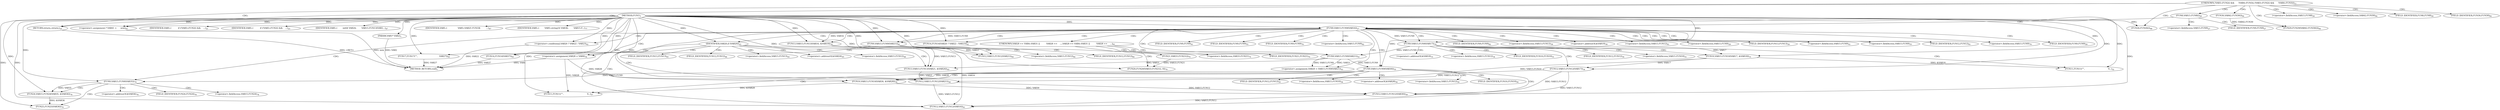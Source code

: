 digraph "FUN1" {  
"8" [label = <(METHOD,FUN1)<SUB>1</SUB>> ]
"178" [label = <(METHOD_RETURN,void)<SUB>1</SUB>> ]
"9" [label = <(PARAM,VAR1* VAR2)<SUB>1</SUB>> ]
"15" [label = <(IDENTIFIER,VAR5,{

  

  

  

  

  if (!VAR3::FUN2() &amp;&amp;

    ...)<SUB>21</SUB>> ]
"16" [label = <(IDENTIFIER,VAR5,{

  

  

  

  

  if (!VAR3::FUN2() &amp;&amp;

    ...)<SUB>23</SUB>> ]
"168" [label = <(FUN26,FUN26())<SUB>88</SUB>> ]
"170" [label = <(&lt;operator&gt;.assignment,* VAR41 =
      new)<SUB>93</SUB>> ]
"173" [label = <(FUN29,FUN29(VAR42.FUN30()))<SUB>94</SUB>> ]
"18" [label = <(FUN8,VAR15.FUN8())<SUB>26</SUB>> ]
"14" [label = <(RETURN,return;,return;)<SUB>16</SUB>> ]
"174" [label = <(FUN30,VAR42.FUN30())<SUB>94</SUB>> ]
"24" [label = <(FUN9,VAR15.FUN9(VAR16))<SUB>27</SUB>> ]
"54" [label = <(FUN13,VAR15.FUN13(VAR16, &amp;VAR19))<SUB>39</SUB>> ]
"62" [label = <(&lt;operator&gt;.assignment,VAR20 = VAR15.FUN9(VAR21))<SUB>41</SUB>> ]
"69" [label = <(FUN14,FUN14(VAR20 ? VAR22 : VAR23))<SUB>42</SUB>> ]
"95" [label = <(&lt;operator&gt;.assignment,VAR28 = VAR4)<SUB>54</SUB>> ]
"120" [label = <(FUN12,VAR15.FUN12(VAR16))<SUB>61</SUB>> ]
"31" [label = <(FUN9,VAR15.FUN9(VAR17))<SUB>29</SUB>> ]
"75" [label = <(IDENTIFIER,VAR20,if (VAR20))<SUB>43</SUB>> ]
"99" [label = <(FUN9,VAR15.FUN9(VAR30))<SUB>55</SUB>> ]
"136" [label = <(FUN9,VAR15.FUN9(VAR35))<SUB>76</SUB>> ]
"38" [label = <(FUN10,VAR15.FUN10(VAR17, &amp;VAR18))<SUB>31</SUB>> ]
"45" [label = <(FUN11,FUN11(&quot;&quot;,
                                    V...)<SUB>32</SUB>> ]
"48" [label = <(FUN12,VAR15.FUN12(VAR17))<SUB>34</SUB>> ]
"64" [label = <(FUN9,VAR15.FUN9(VAR21))<SUB>41</SUB>> ]
"70" [label = <(&lt;operator&gt;.conditional,VAR20 ? VAR22 : VAR23)<SUB>42</SUB>> ]
"78" [label = <(FUN13,VAR15.FUN13(VAR21, &amp;VAR24))<SUB>45</SUB>> ]
"85" [label = <(FUN12,VAR15.FUN12(VAR21))<SUB>46</SUB>> ]
"90" [label = <(IDENTIFIER,VAR5,{
        int64 VAR24;
        VAR15.FUN13(VAR2...)<SUB>47</SUB>> ]
"91" [label = <(FUN17,FUN17(&quot;&quot;,
                                 VAR27))<SUB>50</SUB>> ]
"105" [label = <(FUN10,VAR15.FUN10(VAR30, &amp;VAR28))<SUB>56</SUB>> ]
"112" [label = <(FUN11,FUN11(&quot;&quot;,
                                    V...)<SUB>57</SUB>> ]
"115" [label = <(FUN12,VAR15.FUN12(VAR30))<SUB>59</SUB>> ]
"128" [label = <(IDENTIFIER,VAR5,{
        
        VAR5::VAR25 FUN18(
         ...)<SUB>67</SUB>> ]
"129" [label = <(FUN20,FUN20(VAR33.FUN21(), 0))<SUB>70</SUB>> ]
"142" [label = <(IDENTIFIER,VAR5,{
        VAR5::string16 VAR36;
        VAR15.F...)<SUB>77</SUB>> ]
"143" [label = <(FUN24,VAR15.FUN24(VAR35, &amp;VAR36))<SUB>78</SUB>> ]
"150" [label = <(FUN25,FUN25(VAR36))<SUB>79</SUB>> ]
"155" [label = <(FUN9,VAR15.FUN9(VAR21))<SUB>82</SUB>> ]
"161" [label = <(FUN14,FUN14(VAR37))<SUB>83</SUB>> ]
"163" [label = <(FUN12,VAR15.FUN12(VAR21))<SUB>84</SUB>> ]
"130" [label = <(FUN21,VAR33.FUN21())<SUB>70</SUB>> ]
"12" [label = <(UNKNOWN,!VAR3::FUN2() &amp;&amp;

      !VAR4::FUN3(),!VAR3::FUN2() &amp;&amp;

      !VAR4::FUN3())<SUB>11</SUB>> ]
"19" [label = <(&lt;operator&gt;.fieldAccess,VAR15.FUN8)<SUB>26</SUB>> ]
"175" [label = <(&lt;operator&gt;.fieldAccess,VAR42.FUN30)<SUB>94</SUB>> ]
"21" [label = <(FIELD_IDENTIFIER,FUN8,FUN8)<SUB>26</SUB>> ]
"177" [label = <(FIELD_IDENTIFIER,FUN30,FUN30)<SUB>94</SUB>> ]
"25" [label = <(&lt;operator&gt;.fieldAccess,VAR15.FUN9)<SUB>27</SUB>> ]
"27" [label = <(FIELD_IDENTIFIER,FUN9,FUN9)<SUB>27</SUB>> ]
"55" [label = <(&lt;operator&gt;.fieldAccess,VAR15.FUN13)<SUB>39</SUB>> ]
"59" [label = <(&lt;operator&gt;.addressOf,&amp;VAR19)<SUB>39</SUB>> ]
"121" [label = <(&lt;operator&gt;.fieldAccess,VAR15.FUN12)<SUB>61</SUB>> ]
"126" [label = <(UNKNOWN,VAR28 == VAR4::VAR31 ||
          VAR28 ==
    ...,VAR28 == VAR4::VAR31 ||
          VAR28 ==
    ...)<SUB>63</SUB>> ]
"32" [label = <(&lt;operator&gt;.fieldAccess,VAR15.FUN9)<SUB>29</SUB>> ]
"57" [label = <(FIELD_IDENTIFIER,FUN13,FUN13)<SUB>39</SUB>> ]
"65" [label = <(&lt;operator&gt;.fieldAccess,VAR15.FUN9)<SUB>41</SUB>> ]
"100" [label = <(&lt;operator&gt;.fieldAccess,VAR15.FUN9)<SUB>55</SUB>> ]
"123" [label = <(FIELD_IDENTIFIER,FUN12,FUN12)<SUB>61</SUB>> ]
"137" [label = <(&lt;operator&gt;.fieldAccess,VAR15.FUN9)<SUB>76</SUB>> ]
"34" [label = <(FIELD_IDENTIFIER,FUN9,FUN9)<SUB>29</SUB>> ]
"39" [label = <(&lt;operator&gt;.fieldAccess,VAR15.FUN10)<SUB>31</SUB>> ]
"43" [label = <(&lt;operator&gt;.addressOf,&amp;VAR18)<SUB>31</SUB>> ]
"49" [label = <(&lt;operator&gt;.fieldAccess,VAR15.FUN12)<SUB>34</SUB>> ]
"67" [label = <(FIELD_IDENTIFIER,FUN9,FUN9)<SUB>41</SUB>> ]
"79" [label = <(&lt;operator&gt;.fieldAccess,VAR15.FUN13)<SUB>45</SUB>> ]
"83" [label = <(&lt;operator&gt;.addressOf,&amp;VAR24)<SUB>45</SUB>> ]
"86" [label = <(&lt;operator&gt;.fieldAccess,VAR15.FUN12)<SUB>46</SUB>> ]
"102" [label = <(FIELD_IDENTIFIER,FUN9,FUN9)<SUB>55</SUB>> ]
"106" [label = <(&lt;operator&gt;.fieldAccess,VAR15.FUN10)<SUB>56</SUB>> ]
"110" [label = <(&lt;operator&gt;.addressOf,&amp;VAR28)<SUB>56</SUB>> ]
"116" [label = <(&lt;operator&gt;.fieldAccess,VAR15.FUN12)<SUB>59</SUB>> ]
"139" [label = <(FIELD_IDENTIFIER,FUN9,FUN9)<SUB>76</SUB>> ]
"144" [label = <(&lt;operator&gt;.fieldAccess,VAR15.FUN24)<SUB>78</SUB>> ]
"148" [label = <(&lt;operator&gt;.addressOf,&amp;VAR36)<SUB>78</SUB>> ]
"156" [label = <(&lt;operator&gt;.fieldAccess,VAR15.FUN9)<SUB>82</SUB>> ]
"41" [label = <(FIELD_IDENTIFIER,FUN10,FUN10)<SUB>31</SUB>> ]
"51" [label = <(FIELD_IDENTIFIER,FUN12,FUN12)<SUB>34</SUB>> ]
"81" [label = <(FIELD_IDENTIFIER,FUN13,FUN13)<SUB>45</SUB>> ]
"88" [label = <(FIELD_IDENTIFIER,FUN12,FUN12)<SUB>46</SUB>> ]
"108" [label = <(FIELD_IDENTIFIER,FUN10,FUN10)<SUB>56</SUB>> ]
"118" [label = <(FIELD_IDENTIFIER,FUN12,FUN12)<SUB>59</SUB>> ]
"131" [label = <(&lt;operator&gt;.fieldAccess,VAR33.FUN21)<SUB>70</SUB>> ]
"146" [label = <(FIELD_IDENTIFIER,FUN24,FUN24)<SUB>78</SUB>> ]
"158" [label = <(FIELD_IDENTIFIER,FUN9,FUN9)<SUB>82</SUB>> ]
"164" [label = <(&lt;operator&gt;.fieldAccess,VAR15.FUN12)<SUB>84</SUB>> ]
"133" [label = <(FIELD_IDENTIFIER,FUN21,FUN21)<SUB>70</SUB>> ]
"166" [label = <(FIELD_IDENTIFIER,FUN12,FUN12)<SUB>84</SUB>> ]
  "14" -> "178"  [ label = "DDG: &lt;RET&gt;"] 
  "9" -> "178"  [ label = "DDG: VAR2"] 
  "70" -> "178"  [ label = "DDG: VAR22"] 
  "170" -> "178"  [ label = "DDG: new"] 
  "91" -> "178"  [ label = "DDG: VAR27"] 
  "95" -> "178"  [ label = "DDG: VAR4"] 
  "161" -> "178"  [ label = "DDG: VAR37"] 
  "8" -> "9"  [ label = "DDG: "] 
  "8" -> "15"  [ label = "DDG: "] 
  "8" -> "16"  [ label = "DDG: "] 
  "8" -> "168"  [ label = "DDG: "] 
  "8" -> "170"  [ label = "DDG: "] 
  "174" -> "173"  [ label = "DDG: VAR42.FUN30"] 
  "8" -> "14"  [ label = "DDG: "] 
  "8" -> "24"  [ label = "DDG: "] 
  "64" -> "62"  [ label = "DDG: VAR15.FUN9"] 
  "64" -> "62"  [ label = "DDG: VAR21"] 
  "8" -> "95"  [ label = "DDG: "] 
  "24" -> "54"  [ label = "DDG: VAR16"] 
  "8" -> "54"  [ label = "DDG: "] 
  "8" -> "69"  [ label = "DDG: "] 
  "8" -> "75"  [ label = "DDG: "] 
  "48" -> "120"  [ label = "DDG: VAR15.FUN12"] 
  "85" -> "120"  [ label = "DDG: VAR15.FUN12"] 
  "115" -> "120"  [ label = "DDG: VAR15.FUN12"] 
  "54" -> "120"  [ label = "DDG: VAR16"] 
  "8" -> "120"  [ label = "DDG: "] 
  "24" -> "31"  [ label = "DDG: VAR15.FUN9"] 
  "8" -> "31"  [ label = "DDG: "] 
  "31" -> "64"  [ label = "DDG: VAR15.FUN9"] 
  "8" -> "64"  [ label = "DDG: "] 
  "8" -> "70"  [ label = "DDG: "] 
  "8" -> "90"  [ label = "DDG: "] 
  "64" -> "99"  [ label = "DDG: VAR15.FUN9"] 
  "8" -> "99"  [ label = "DDG: "] 
  "8" -> "128"  [ label = "DDG: "] 
  "99" -> "136"  [ label = "DDG: VAR15.FUN9"] 
  "8" -> "136"  [ label = "DDG: "] 
  "8" -> "142"  [ label = "DDG: "] 
  "31" -> "38"  [ label = "DDG: VAR17"] 
  "8" -> "38"  [ label = "DDG: "] 
  "8" -> "45"  [ label = "DDG: "] 
  "38" -> "45"  [ label = "DDG: &amp;VAR18"] 
  "38" -> "48"  [ label = "DDG: VAR17"] 
  "8" -> "48"  [ label = "DDG: "] 
  "54" -> "78"  [ label = "DDG: VAR15.FUN13"] 
  "64" -> "78"  [ label = "DDG: VAR21"] 
  "8" -> "78"  [ label = "DDG: "] 
  "48" -> "85"  [ label = "DDG: VAR15.FUN12"] 
  "78" -> "85"  [ label = "DDG: VAR21"] 
  "8" -> "85"  [ label = "DDG: "] 
  "8" -> "91"  [ label = "DDG: "] 
  "38" -> "105"  [ label = "DDG: VAR15.FUN10"] 
  "99" -> "105"  [ label = "DDG: VAR30"] 
  "8" -> "105"  [ label = "DDG: "] 
  "95" -> "105"  [ label = "DDG: VAR28"] 
  "8" -> "112"  [ label = "DDG: "] 
  "95" -> "112"  [ label = "DDG: VAR28"] 
  "105" -> "112"  [ label = "DDG: &amp;VAR28"] 
  "48" -> "115"  [ label = "DDG: VAR15.FUN12"] 
  "85" -> "115"  [ label = "DDG: VAR15.FUN12"] 
  "105" -> "115"  [ label = "DDG: VAR30"] 
  "8" -> "115"  [ label = "DDG: "] 
  "130" -> "129"  [ label = "DDG: VAR33.FUN21"] 
  "8" -> "129"  [ label = "DDG: "] 
  "136" -> "143"  [ label = "DDG: VAR35"] 
  "8" -> "143"  [ label = "DDG: "] 
  "143" -> "150"  [ label = "DDG: &amp;VAR36"] 
  "8" -> "150"  [ label = "DDG: "] 
  "24" -> "155"  [ label = "DDG: VAR15.FUN9"] 
  "8" -> "155"  [ label = "DDG: "] 
  "8" -> "161"  [ label = "DDG: "] 
  "155" -> "163"  [ label = "DDG: VAR21"] 
  "8" -> "163"  [ label = "DDG: "] 
  "12" -> "21"  [ label = "CDG: "] 
  "12" -> "19"  [ label = "CDG: "] 
  "12" -> "168"  [ label = "CDG: "] 
  "12" -> "170"  [ label = "CDG: "] 
  "12" -> "18"  [ label = "CDG: "] 
  "12" -> "173"  [ label = "CDG: "] 
  "12" -> "14"  [ label = "CDG: "] 
  "12" -> "174"  [ label = "CDG: "] 
  "12" -> "177"  [ label = "CDG: "] 
  "12" -> "175"  [ label = "CDG: "] 
  "18" -> "25"  [ label = "CDG: "] 
  "18" -> "27"  [ label = "CDG: "] 
  "18" -> "24"  [ label = "CDG: "] 
  "24" -> "34"  [ label = "CDG: "] 
  "24" -> "64"  [ label = "CDG: "] 
  "24" -> "57"  [ label = "CDG: "] 
  "24" -> "120"  [ label = "CDG: "] 
  "24" -> "136"  [ label = "CDG: "] 
  "24" -> "75"  [ label = "CDG: "] 
  "24" -> "102"  [ label = "CDG: "] 
  "24" -> "69"  [ label = "CDG: "] 
  "24" -> "67"  [ label = "CDG: "] 
  "24" -> "121"  [ label = "CDG: "] 
  "24" -> "95"  [ label = "CDG: "] 
  "24" -> "59"  [ label = "CDG: "] 
  "24" -> "54"  [ label = "CDG: "] 
  "24" -> "137"  [ label = "CDG: "] 
  "24" -> "100"  [ label = "CDG: "] 
  "24" -> "70"  [ label = "CDG: "] 
  "24" -> "155"  [ label = "CDG: "] 
  "24" -> "139"  [ label = "CDG: "] 
  "24" -> "158"  [ label = "CDG: "] 
  "24" -> "32"  [ label = "CDG: "] 
  "24" -> "99"  [ label = "CDG: "] 
  "24" -> "123"  [ label = "CDG: "] 
  "24" -> "65"  [ label = "CDG: "] 
  "24" -> "126"  [ label = "CDG: "] 
  "24" -> "55"  [ label = "CDG: "] 
  "24" -> "156"  [ label = "CDG: "] 
  "24" -> "62"  [ label = "CDG: "] 
  "24" -> "31"  [ label = "CDG: "] 
  "31" -> "51"  [ label = "CDG: "] 
  "31" -> "38"  [ label = "CDG: "] 
  "31" -> "43"  [ label = "CDG: "] 
  "31" -> "48"  [ label = "CDG: "] 
  "31" -> "49"  [ label = "CDG: "] 
  "31" -> "45"  [ label = "CDG: "] 
  "31" -> "41"  [ label = "CDG: "] 
  "31" -> "39"  [ label = "CDG: "] 
  "75" -> "81"  [ label = "CDG: "] 
  "75" -> "85"  [ label = "CDG: "] 
  "75" -> "91"  [ label = "CDG: "] 
  "75" -> "79"  [ label = "CDG: "] 
  "75" -> "88"  [ label = "CDG: "] 
  "75" -> "86"  [ label = "CDG: "] 
  "75" -> "83"  [ label = "CDG: "] 
  "75" -> "78"  [ label = "CDG: "] 
  "99" -> "115"  [ label = "CDG: "] 
  "99" -> "112"  [ label = "CDG: "] 
  "99" -> "118"  [ label = "CDG: "] 
  "99" -> "108"  [ label = "CDG: "] 
  "99" -> "116"  [ label = "CDG: "] 
  "99" -> "106"  [ label = "CDG: "] 
  "99" -> "105"  [ label = "CDG: "] 
  "99" -> "110"  [ label = "CDG: "] 
  "126" -> "131"  [ label = "CDG: "] 
  "126" -> "129"  [ label = "CDG: "] 
  "126" -> "130"  [ label = "CDG: "] 
  "126" -> "133"  [ label = "CDG: "] 
  "136" -> "146"  [ label = "CDG: "] 
  "136" -> "150"  [ label = "CDG: "] 
  "136" -> "144"  [ label = "CDG: "] 
  "136" -> "148"  [ label = "CDG: "] 
  "136" -> "143"  [ label = "CDG: "] 
  "155" -> "161"  [ label = "CDG: "] 
  "155" -> "163"  [ label = "CDG: "] 
  "155" -> "164"  [ label = "CDG: "] 
  "155" -> "166"  [ label = "CDG: "] 
}
